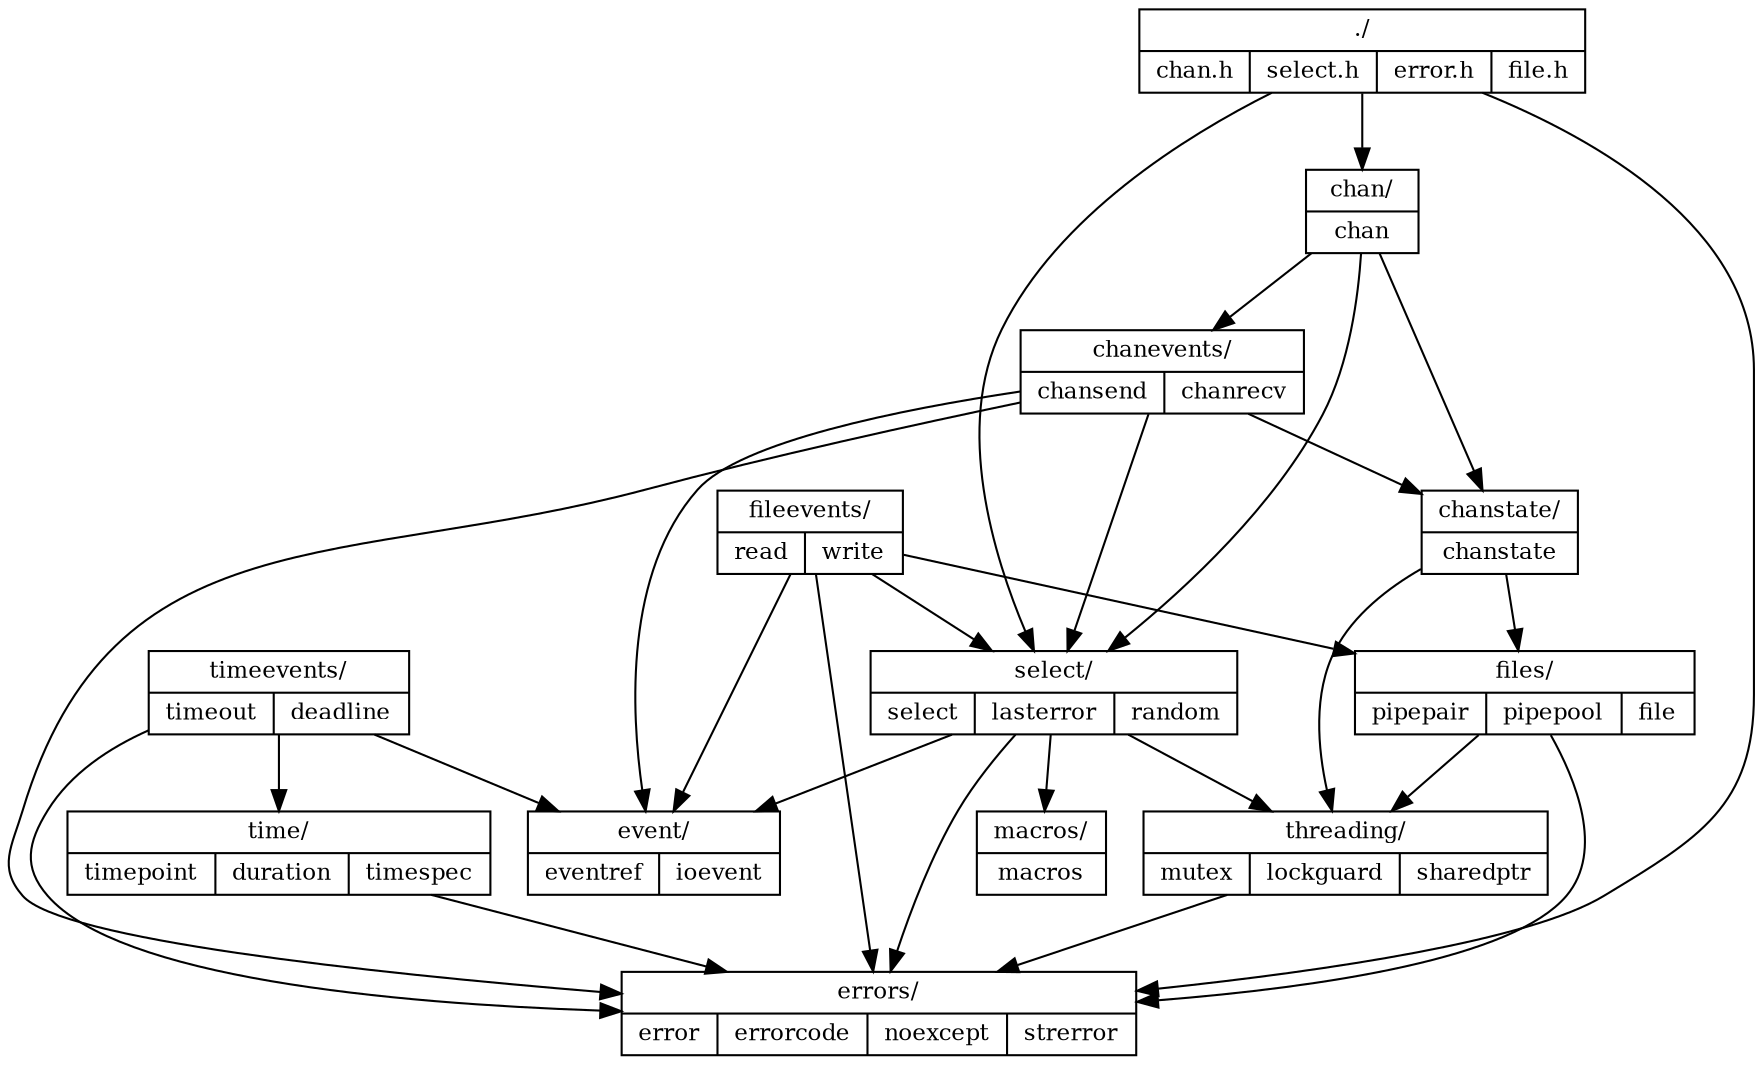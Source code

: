digraph structs {
    node [shape=record, fontsize=11];

    root       [label="{./|{chan.h|select.h|error.h|file.h}}"];
    chan       [label="{chan/|{chan}}"];
    chanevents [label="{chanevents/|{chansend|chanrecv}}"];
    chanstate  [label="{chanstate/|{chanstate}}"];
    fileevents [label="{fileevents/|{read|write}}"];
    files      [label="{files/|{pipepair|pipepool|file}}"];
    select     [label="{select/|{select|lasterror|random}}"];
    errors     [label="{errors/|{error|errorcode|noexcept|strerror}}"];
    threading  [label="{threading/|{mutex|lockguard|sharedptr}}"];
    event      [label="{event/|{eventref|ioevent}}"];
    macros     [label="{macros/|{macros}}"];
    time       [label="{time/|{timepoint|duration|timespec}}"];
    timeevents [label="{timeevents/|{timeout|deadline}}"];

    root -> chan;
    root -> errors;
    root -> select;

    chan -> chanevents;
    chan -> chanstate;
    chan -> select;

    chanevents -> chanstate;
    chanevents -> event;
    chanevents -> errors;
    chanevents -> select;
    
    chanstate -> files;
    chanstate -> threading;

    fileevents -> files;
    fileevents -> event;
    fileevents -> errors;
    fileevents -> select;

    files -> errors;
    files -> threading;

    select -> threading;
    select -> errors;
    select -> event;
    select -> macros;

    time -> errors;
    
    timeevents -> time;
    timeevents -> event;
    timeevents -> errors;

    threading -> errors;
}
